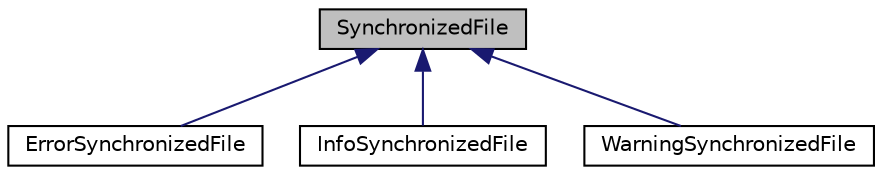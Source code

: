 digraph "SynchronizedFile"
{
 // LATEX_PDF_SIZE
  edge [fontname="Helvetica",fontsize="10",labelfontname="Helvetica",labelfontsize="10"];
  node [fontname="Helvetica",fontsize="10",shape=record];
  Node1 [label="SynchronizedFile",height=0.2,width=0.4,color="black", fillcolor="grey75", style="filled", fontcolor="black",tooltip="Multi-thread-safe file class."];
  Node1 -> Node2 [dir="back",color="midnightblue",fontsize="10",style="solid",fontname="Helvetica"];
  Node2 [label="ErrorSynchronizedFile",height=0.2,width=0.4,color="black", fillcolor="white", style="filled",URL="$db/da4/class_error_synchronized_file.html",tooltip=" "];
  Node1 -> Node3 [dir="back",color="midnightblue",fontsize="10",style="solid",fontname="Helvetica"];
  Node3 [label="InfoSynchronizedFile",height=0.2,width=0.4,color="black", fillcolor="white", style="filled",URL="$de/d4e/class_info_synchronized_file.html",tooltip=" "];
  Node1 -> Node4 [dir="back",color="midnightblue",fontsize="10",style="solid",fontname="Helvetica"];
  Node4 [label="WarningSynchronizedFile",height=0.2,width=0.4,color="black", fillcolor="white", style="filled",URL="$d2/d95/class_warning_synchronized_file.html",tooltip=" "];
}
